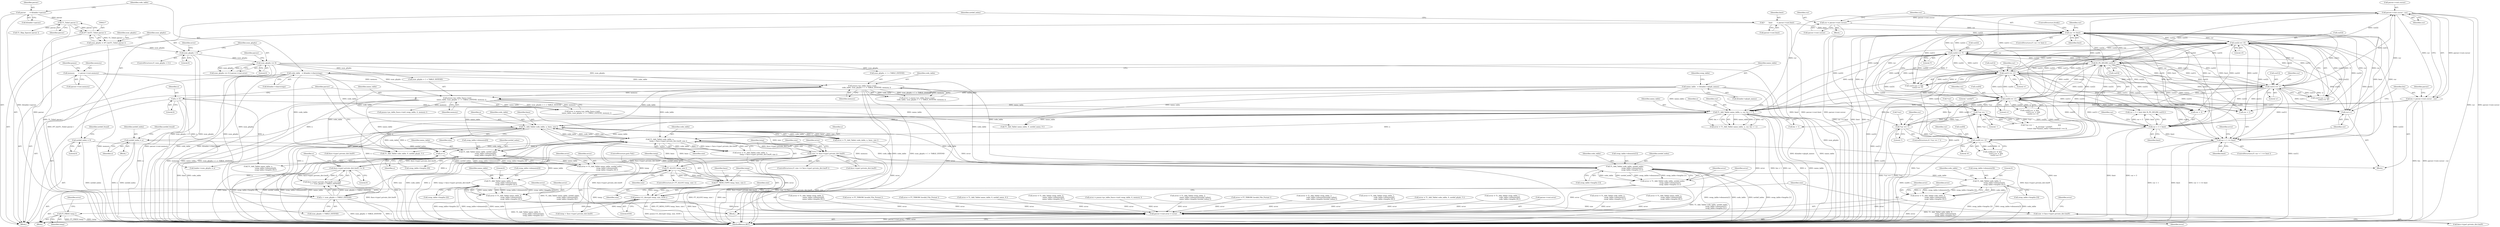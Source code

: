 digraph "1_savannah_dd89710f0f643eb0f99a3830e0712d26c7642acd@array" {
"1000633" [label="(Call,T1_Add_Table( name_table, notdef_index,\n                            swap_table->elements[0],\n                            swap_table->lengths [0] ))"];
"1000165" [label="(Call,name_table   = &loader->glyph_names)"];
"1000262" [label="(Call,psaux->ps_table_funcs->init(\n                name_table, num_glyphs + 1 + TABLE_EXTEND, memory ))"];
"1000232" [label="(Call,num_glyphs == 0)"];
"1000221" [label="(Call,num_glyphs < 0)"];
"1000214" [label="(Call,num_glyphs = (FT_Int)T1_ToInt( parser ))"];
"1000216" [label="(Call,(FT_Int)T1_ToInt( parser ))"];
"1000218" [label="(Call,T1_ToInt( parser ))"];
"1000151" [label="(Call,parser       = &loader->parser)"];
"1000249" [label="(Call,psaux->ps_table_funcs->init(\n                code_table, num_glyphs + 1 + TABLE_EXTEND, memory ))"];
"1000158" [label="(Call,code_table   = &loader->charstrings)"];
"1000179" [label="(Call,memory       = parser->root.memory)"];
"1000412" [label="(Call,T1_Add_Table( name_table, n, cur, len + 1 ))"];
"1000539" [label="(Call,n++)"];
"1000531" [label="(Call,T1_Add_Table( code_table, n, base, size ))"];
"1000513" [label="(Call,T1_Add_Table( code_table, n,\n                                temp + face->type1.private_dict.lenIV, size ))"];
"1000466" [label="(Call,n < num_glyphs + TABLE_EXTEND)"];
"1000498" [label="(Call,psaux->t1_decrypt( temp, size, 4330 ))"];
"1000494" [label="(Call,FT_MEM_COPY( temp, base, size ))"];
"1000490" [label="(Call,FT_ALLOC( temp, size ))"];
"1000526" [label="(Call,FT_FREE( temp ))"];
"1000474" [label="(Call,size <= face->type1.private_dict.lenIV)"];
"1000457" [label="(Call,face->type1.private_dict.lenIV >= 0)"];
"1000502" [label="(Call,size -= face->type1.private_dict.lenIV)"];
"1000282" [label="(Call,n = 0)"];
"1000388" [label="(Call,parser->root.cursor - cur)"];
"1000350" [label="(Call,cur[2] == 'd')"];
"1000328" [label="(Call,cur[2] == 'f')"];
"1000310" [label="(Call,IS_PS_DELIM( cur[3] ))"];
"1000299" [label="(Call,cur >= limit)"];
"1000291" [label="(Call,cur = parser->root.cursor)"];
"1000323" [label="(Call,cur[1] == 'e')"];
"1000345" [label="(Call,cur[1] == 'n')"];
"1000339" [label="(Call,cur[0] == 'e')"];
"1000317" [label="(Call,cur[0] == 'd')"];
"1000433" [label="(Call,*cur == '.')"];
"1000366" [label="(Call,*cur == '/')"];
"1000305" [label="(Call,cur + 3 < limit)"];
"1000373" [label="(Call,cur + 1 >= limit)"];
"1000197" [label="(Call,*       limit        = parser->root.limit)"];
"1000384" [label="(Call,cur++)"];
"1000386" [label="(Call,len = parser->root.cursor - cur)"];
"1000449" [label="(Call,notdef_index = n)"];
"1000207" [label="(Call,notdef_index = 0)"];
"1000631" [label="(Call,error = T1_Add_Table( name_table, notdef_index,\n                            swap_table->elements[0],\n                            swap_table->lengths [0] ))"];
"1000816" [label="(Call,parser->root.error = error)"];
"1000651" [label="(Call,T1_Add_Table( code_table, notdef_index,\n                            swap_table->elements[1],\n                            swap_table->lengths [1] ))"];
"1000649" [label="(Call,error = T1_Add_Table( code_table, notdef_index,\n                            swap_table->elements[1],\n                            swap_table->lengths [1] ))"];
"1000687" [label="(Call,T1_Add_Table( code_table, 0,\n                            swap_table->elements[3],\n                            swap_table->lengths [3] ))"];
"1000685" [label="(Call,error = T1_Add_Table( code_table, 0,\n                            swap_table->elements[3],\n                            swap_table->lengths [3] ))"];
"1000669" [label="(Call,T1_Add_Table( name_table, 0,\n                            swap_table->elements[2],\n                            swap_table->lengths [2] ))"];
"1000667" [label="(Call,error = T1_Add_Table( name_table, 0,\n                            swap_table->elements[2],\n                            swap_table->lengths [2] ))"];
"1000251" [label="(Call,num_glyphs + 1 + TABLE_EXTEND)"];
"1000412" [label="(Call,T1_Add_Table( name_table, n, cur, len + 1 ))"];
"1000765" [label="(Call,T1_Add_Table( code_table, 0, notdef_glyph, 5 ))"];
"1000685" [label="(Call,error = T1_Add_Table( code_table, 0,\n                            swap_table->elements[3],\n                            swap_table->lengths [3] ))"];
"1000632" [label="(Identifier,error)"];
"1000537" [label="(Identifier,error)"];
"1000484" [label="(Call,error = FT_THROW( Invalid_File_Format ))"];
"1000181" [label="(Call,parser->root.memory)"];
"1000641" [label="(Call,swap_table->lengths [0])"];
"1000468" [label="(Call,num_glyphs + TABLE_EXTEND)"];
"1000415" [label="(Identifier,cur)"];
"1000686" [label="(Identifier,error)"];
"1000260" [label="(Call,error = psaux->ps_table_funcs->init(\n                name_table, num_glyphs + 1 + TABLE_EXTEND, memory ))"];
"1000249" [label="(Call,psaux->ps_table_funcs->init(\n                code_table, num_glyphs + 1 + TABLE_EXTEND, memory ))"];
"1000189" [label="(Identifier,psaux)"];
"1000492" [label="(Identifier,size)"];
"1000298" [label="(ControlStructure,if ( cur >= limit ))"];
"1000290" [label="(Identifier,parser)"];
"1000541" [label="(Call,loader->num_glyphs = n)"];
"1000220" [label="(ControlStructure,if ( num_glyphs < 0 ))"];
"1000151" [label="(Call,parser       = &loader->parser)"];
"1000340" [label="(Call,cur[0])"];
"1000212" [label="(Identifier,notdef_found)"];
"1000413" [label="(Identifier,name_table)"];
"1000763" [label="(Call,error = T1_Add_Table( code_table, 0, notdef_glyph, 5 ))"];
"1000269" [label="(Identifier,memory)"];
"1000474" [label="(Call,size <= face->type1.private_dict.lenIV)"];
"1000695" [label="(Call,swap_table->lengths [3])"];
"1000512" [label="(Identifier,error)"];
"1000263" [label="(Identifier,name_table)"];
"1000307" [label="(Identifier,cur)"];
"1000316" [label="(Call,cur[0] == 'd' &&\n             cur[1] == 'e' &&\n             cur[2] == 'f')"];
"1000539" [label="(Call,n++)"];
"1000677" [label="(Call,swap_table->lengths [2])"];
"1000250" [label="(Identifier,code_table)"];
"1000534" [label="(Identifier,base)"];
"1000380" [label="(Identifier,error)"];
"1000350" [label="(Call,cur[2] == 'd')"];
"1000755" [label="(Call,T1_Add_Table( name_table, 0, notdef_name, 8 ))"];
"1000300" [label="(Identifier,cur)"];
"1000735" [label="(Call,error = T1_Add_Table( swap_table, 1,\n                            code_table->elements[0],\n                            code_table->lengths [0] ))"];
"1000221" [label="(Call,num_glyphs < 0)"];
"1000775" [label="(Call,T1_Add_Table( name_table, n,\n                            swap_table->elements[0],\n                            swap_table->lengths [0] ))"];
"1000817" [label="(Call,parser->root.error)"];
"1000209" [label="(Literal,0)"];
"1000410" [label="(Call,error = T1_Add_Table( name_table, n, cur, len + 1 ))"];
"1000370" [label="(Block,)"];
"1000226" [label="(Identifier,error)"];
"1000208" [label="(Identifier,notdef_index)"];
"1000791" [label="(Call,error = T1_Add_Table( code_table, n,\n                            swap_table->elements[1],\n                            swap_table->lengths [1] ))"];
"1000652" [label="(Identifier,code_table)"];
"1000198" [label="(Identifier,limit)"];
"1000773" [label="(Call,error = T1_Add_Table( name_table, n,\n                            swap_table->elements[0],\n                            swap_table->lengths [0] ))"];
"1000498" [label="(Call,psaux->t1_decrypt( temp, size, 4330 ))"];
"1000688" [label="(Identifier,code_table)"];
"1000282" [label="(Call,n = 0)"];
"1000670" [label="(Identifier,name_table)"];
"1000516" [label="(Call,temp + face->type1.private_dict.lenIV)"];
"1000344" [label="(Call,cur[1] == 'n' &&\n             cur[2] == 'd')"];
"1000330" [label="(Identifier,cur)"];
"1000291" [label="(Call,cur = parser->root.cursor)"];
"1000816" [label="(Call,parser->root.error = error)"];
"1000665" [label="(Identifier,error)"];
"1000384" [label="(Call,cur++)"];
"1000525" [label="(Identifier,size)"];
"1000231" [label="(Call,num_glyphs == 0 || parser->root.error)"];
"1000223" [label="(Literal,0)"];
"1000515" [label="(Identifier,n)"];
"1000491" [label="(Identifier,temp)"];
"1000215" [label="(Identifier,num_glyphs)"];
"1000338" [label="(Call,cur[0] == 'e' &&\n             cur[1] == 'n' &&\n             cur[2] == 'd')"];
"1000659" [label="(Call,swap_table->lengths [1])"];
"1000533" [label="(Identifier,n)"];
"1000635" [label="(Identifier,notdef_index)"];
"1000489" [label="(ControlStructure,if ( FT_ALLOC( temp, size ) ))"];
"1000322" [label="(Call,cur[1] == 'e' &&\n             cur[2] == 'f')"];
"1000323" [label="(Call,cur[1] == 'e')"];
"1000325" [label="(Identifier,cur)"];
"1000690" [label="(Call,swap_table->elements[3])"];
"1000433" [label="(Call,*cur == '.')"];
"1000634" [label="(Identifier,name_table)"];
"1000511" [label="(Call,error = T1_Add_Table( code_table, n,\n                                temp + face->type1.private_dict.lenIV, size ))"];
"1000153" [label="(Call,&loader->parser)"];
"1000365" [label="(ControlStructure,if ( *cur == '/' ))"];
"1000501" [label="(Literal,4330)"];
"1000689" [label="(Literal,0)"];
"1000149" [label="(Block,)"];
"1000286" [label="(Block,)"];
"1000823" [label="(MethodReturn,RET)"];
"1000633" [label="(Call,T1_Add_Table( name_table, notdef_index,\n                            swap_table->elements[0],\n                            swap_table->lengths [0] ))"];
"1000414" [label="(Identifier,n)"];
"1000386" [label="(Call,len = parser->root.cursor - cur)"];
"1000465" [label="(Literal,0)"];
"1000669" [label="(Call,T1_Add_Table( name_table, 0,\n                            swap_table->elements[2],\n                            swap_table->lengths [2] ))"];
"1000160" [label="(Call,&loader->charstrings)"];
"1000822" [label="(Identifier,error)"];
"1000222" [label="(Identifier,num_glyphs)"];
"1000687" [label="(Call,T1_Add_Table( code_table, 0,\n                            swap_table->elements[3],\n                            swap_table->lengths [3] ))"];
"1000559" [label="(Call,error = T1_Add_Table( swap_table, 0,\n                            name_table->elements[0],\n                            name_table->lengths [0] ))"];
"1000247" [label="(Call,error = psaux->ps_table_funcs->init(\n                code_table, num_glyphs + 1 + TABLE_EXTEND, memory ))"];
"1000158" [label="(Call,code_table   = &loader->charstrings)"];
"1000293" [label="(Call,parser->root.cursor)"];
"1000166" [label="(Identifier,name_table)"];
"1000502" [label="(Call,size -= face->type1.private_dict.lenIV)"];
"1000494" [label="(Call,FT_MEM_COPY( temp, base, size ))"];
"1000476" [label="(Call,face->type1.private_dict.lenIV)"];
"1000379" [label="(Call,error = FT_THROW( Invalid_File_Format ))"];
"1000219" [label="(Identifier,parser)"];
"1000310" [label="(Call,IS_PS_DELIM( cur[3] ))"];
"1000683" [label="(Identifier,error)"];
"1000264" [label="(Call,num_glyphs + 1 + TABLE_EXTEND)"];
"1000416" [label="(Call,len + 1)"];
"1000503" [label="(Identifier,size)"];
"1000497" [label="(Identifier,size)"];
"1000388" [label="(Call,parser->root.cursor - cur)"];
"1000375" [label="(Identifier,cur)"];
"1000493" [label="(ControlStructure,goto Fail;)"];
"1000531" [label="(Call,T1_Add_Table( code_table, n, base, size ))"];
"1000387" [label="(Identifier,len)"];
"1000317" [label="(Call,cur[0] == 'd')"];
"1000306" [label="(Call,cur + 3)"];
"1000432" [label="(Call,*cur == '.'                                              &&\n             ft_strcmp( \".notdef\",\n                        (const char*)(name_table->elements[n]) ) == 0)"];
"1000367" [label="(Call,*cur)"];
"1000636" [label="(Call,swap_table->elements[0])"];
"1000466" [label="(Call,n < num_glyphs + TABLE_EXTEND)"];
"1000159" [label="(Identifier,code_table)"];
"1000167" [label="(Call,&loader->glyph_names)"];
"1000540" [label="(Identifier,n)"];
"1000496" [label="(Identifier,base)"];
"1000321" [label="(Literal,'d')"];
"1000667" [label="(Call,error = T1_Add_Table( name_table, 0,\n                            swap_table->elements[2],\n                            swap_table->lengths [2] ))"];
"1000237" [label="(Identifier,parser)"];
"1000649" [label="(Call,error = T1_Add_Table( code_table, notdef_index,\n                            swap_table->elements[1],\n                            swap_table->lengths [1] ))"];
"1000473" [label="(ControlStructure,if ( size <= face->type1.private_dict.lenIV ))"];
"1000475" [label="(Identifier,size)"];
"1000451" [label="(Identifier,n)"];
"1000647" [label="(Identifier,error)"];
"1000753" [label="(Call,error = T1_Add_Table( name_table, 0, notdef_name, 8 ))"];
"1000389" [label="(Call,parser->root.cursor)"];
"1000671" [label="(Literal,0)"];
"1000631" [label="(Call,error = T1_Add_Table( name_table, notdef_index,\n                            swap_table->elements[0],\n                            swap_table->lengths [0] ))"];
"1000485" [label="(Identifier,error)"];
"1000283" [label="(Identifier,n)"];
"1000668" [label="(Identifier,error)"];
"1000152" [label="(Identifier,parser)"];
"1000514" [label="(Identifier,code_table)"];
"1000535" [label="(Identifier,size)"];
"1000352" [label="(Identifier,cur)"];
"1000328" [label="(Call,cur[2] == 'f')"];
"1000256" [label="(Identifier,memory)"];
"1000654" [label="(Call,swap_table->elements[1])"];
"1000651" [label="(Call,T1_Add_Table( code_table, notdef_index,\n                            swap_table->elements[1],\n                            swap_table->lengths [1] ))"];
"1000436" [label="(Literal,'.')"];
"1000289" [label="(Call,T1_Skip_Spaces( parser ))"];
"1000351" [label="(Call,cur[2])"];
"1000456" [label="(Call,face->type1.private_dict.lenIV >= 0 &&\n             n < num_glyphs + TABLE_EXTEND)"];
"1000490" [label="(Call,FT_ALLOC( temp, size ))"];
"1000513" [label="(Call,T1_Add_Table( code_table, n,\n                                temp + face->type1.private_dict.lenIV, size ))"];
"1000500" [label="(Identifier,size)"];
"1000449" [label="(Call,notdef_index = n)"];
"1000458" [label="(Call,face->type1.private_dict.lenIV)"];
"1000199" [label="(Call,parser->root.limit)"];
"1000448" [label="(Block,)"];
"1000717" [label="(Call,error = T1_Add_Table( swap_table, 0,\n                            name_table->elements[0],\n                            name_table->lengths [0] ))"];
"1000234" [label="(Literal,0)"];
"1000701" [label="(Identifier,error)"];
"1000292" [label="(Identifier,cur)"];
"1000207" [label="(Call,notdef_index = 0)"];
"1000345" [label="(Call,cur[1] == 'n')"];
"1000495" [label="(Identifier,temp)"];
"1000232" [label="(Call,num_glyphs == 0)"];
"1000343" [label="(Literal,'e')"];
"1000529" [label="(Call,error = T1_Add_Table( code_table, n, base, size ))"];
"1000284" [label="(Literal,0)"];
"1000324" [label="(Call,cur[1])"];
"1000262" [label="(Call,psaux->ps_table_funcs->init(\n                name_table, num_glyphs + 1 + TABLE_EXTEND, memory ))"];
"1000453" [label="(Identifier,notdef_found)"];
"1000457" [label="(Call,face->type1.private_dict.lenIV >= 0)"];
"1000218" [label="(Call,T1_ToInt( parser ))"];
"1000339" [label="(Call,cur[0] == 'e')"];
"1000467" [label="(Identifier,n)"];
"1000527" [label="(Identifier,temp)"];
"1000354" [label="(Literal,'d')"];
"1000233" [label="(Identifier,num_glyphs)"];
"1000558" [label="(Block,)"];
"1000499" [label="(Identifier,temp)"];
"1000439" [label="(Literal,\".notdef\")"];
"1000273" [label="(Call,error = psaux->ps_table_funcs->init( swap_table, 4, memory ))"];
"1000216" [label="(Call,(FT_Int)T1_ToInt( parser ))"];
"1000311" [label="(Call,cur[3])"];
"1000312" [label="(Identifier,cur)"];
"1000369" [label="(Literal,'/')"];
"1000179" [label="(Call,memory       = parser->root.memory)"];
"1000532" [label="(Identifier,code_table)"];
"1000504" [label="(Call,face->type1.private_dict.lenIV)"];
"1000394" [label="(Identifier,cur)"];
"1000366" [label="(Call,*cur == '/')"];
"1000302" [label="(ControlStructure,break;)"];
"1000305" [label="(Call,cur + 3 < limit)"];
"1000318" [label="(Call,cur[0])"];
"1000450" [label="(Identifier,notdef_index)"];
"1000650" [label="(Identifier,error)"];
"1000304" [label="(Call,cur + 3 < limit && IS_PS_DELIM( cur[3] ))"];
"1000471" [label="(Block,)"];
"1000595" [label="(Call,error = T1_Add_Table( swap_table, 2,\n                            name_table->elements[notdef_index],\n                            name_table->lengths [notdef_index] ))"];
"1000434" [label="(Call,*cur)"];
"1000275" [label="(Call,psaux->ps_table_funcs->init( swap_table, 4, memory ))"];
"1000526" [label="(Call,FT_FREE( temp ))"];
"1000672" [label="(Call,swap_table->elements[2])"];
"1000346" [label="(Call,cur[1])"];
"1000347" [label="(Identifier,cur)"];
"1000197" [label="(Call,*       limit        = parser->root.limit)"];
"1000372" [label="(ControlStructure,if ( cur + 1 >= limit ))"];
"1000299" [label="(Call,cur >= limit)"];
"1000173" [label="(Identifier,swap_table)"];
"1000329" [label="(Call,cur[2])"];
"1000165" [label="(Call,name_table   = &loader->glyph_names)"];
"1000398" [label="(Identifier,parser)"];
"1000225" [label="(Call,error = FT_THROW( Invalid_File_Format ))"];
"1000309" [label="(Identifier,limit)"];
"1000301" [label="(Identifier,limit)"];
"1000214" [label="(Call,num_glyphs = (FT_Int)T1_ToInt( parser ))"];
"1000385" [label="(Identifier,cur)"];
"1000613" [label="(Call,error = T1_Add_Table( swap_table, 3,\n                            code_table->elements[notdef_index],\n                            code_table->lengths [notdef_index] ))"];
"1000349" [label="(Literal,'n')"];
"1000377" [label="(Identifier,limit)"];
"1000374" [label="(Call,cur + 1)"];
"1000180" [label="(Identifier,memory)"];
"1000653" [label="(Identifier,notdef_index)"];
"1000373" [label="(Call,cur + 1 >= limit)"];
"1000332" [label="(Literal,'f')"];
"1000577" [label="(Call,error = T1_Add_Table( swap_table, 1,\n                            code_table->elements[0],\n                            code_table->lengths [0] ))"];
"1000327" [label="(Literal,'e')"];
"1000633" -> "1000631"  [label="AST: "];
"1000633" -> "1000641"  [label="CFG: "];
"1000634" -> "1000633"  [label="AST: "];
"1000635" -> "1000633"  [label="AST: "];
"1000636" -> "1000633"  [label="AST: "];
"1000641" -> "1000633"  [label="AST: "];
"1000631" -> "1000633"  [label="CFG: "];
"1000633" -> "1000823"  [label="DDG: swap_table->lengths [0]"];
"1000633" -> "1000823"  [label="DDG: notdef_index"];
"1000633" -> "1000823"  [label="DDG: swap_table->elements[0]"];
"1000633" -> "1000823"  [label="DDG: name_table"];
"1000633" -> "1000631"  [label="DDG: name_table"];
"1000633" -> "1000631"  [label="DDG: notdef_index"];
"1000633" -> "1000631"  [label="DDG: swap_table->elements[0]"];
"1000633" -> "1000631"  [label="DDG: swap_table->lengths [0]"];
"1000165" -> "1000633"  [label="DDG: name_table"];
"1000262" -> "1000633"  [label="DDG: name_table"];
"1000412" -> "1000633"  [label="DDG: name_table"];
"1000449" -> "1000633"  [label="DDG: notdef_index"];
"1000207" -> "1000633"  [label="DDG: notdef_index"];
"1000633" -> "1000651"  [label="DDG: notdef_index"];
"1000633" -> "1000669"  [label="DDG: name_table"];
"1000165" -> "1000149"  [label="AST: "];
"1000165" -> "1000167"  [label="CFG: "];
"1000166" -> "1000165"  [label="AST: "];
"1000167" -> "1000165"  [label="AST: "];
"1000173" -> "1000165"  [label="CFG: "];
"1000165" -> "1000823"  [label="DDG: name_table"];
"1000165" -> "1000823"  [label="DDG: &loader->glyph_names"];
"1000165" -> "1000262"  [label="DDG: name_table"];
"1000165" -> "1000412"  [label="DDG: name_table"];
"1000165" -> "1000755"  [label="DDG: name_table"];
"1000262" -> "1000260"  [label="AST: "];
"1000262" -> "1000269"  [label="CFG: "];
"1000263" -> "1000262"  [label="AST: "];
"1000264" -> "1000262"  [label="AST: "];
"1000269" -> "1000262"  [label="AST: "];
"1000260" -> "1000262"  [label="CFG: "];
"1000262" -> "1000823"  [label="DDG: memory"];
"1000262" -> "1000823"  [label="DDG: name_table"];
"1000262" -> "1000823"  [label="DDG: num_glyphs + 1 + TABLE_EXTEND"];
"1000262" -> "1000260"  [label="DDG: name_table"];
"1000262" -> "1000260"  [label="DDG: num_glyphs + 1 + TABLE_EXTEND"];
"1000262" -> "1000260"  [label="DDG: memory"];
"1000232" -> "1000262"  [label="DDG: num_glyphs"];
"1000249" -> "1000262"  [label="DDG: memory"];
"1000262" -> "1000275"  [label="DDG: memory"];
"1000262" -> "1000412"  [label="DDG: name_table"];
"1000262" -> "1000755"  [label="DDG: name_table"];
"1000232" -> "1000231"  [label="AST: "];
"1000232" -> "1000234"  [label="CFG: "];
"1000233" -> "1000232"  [label="AST: "];
"1000234" -> "1000232"  [label="AST: "];
"1000237" -> "1000232"  [label="CFG: "];
"1000231" -> "1000232"  [label="CFG: "];
"1000232" -> "1000823"  [label="DDG: num_glyphs"];
"1000232" -> "1000231"  [label="DDG: num_glyphs"];
"1000232" -> "1000231"  [label="DDG: 0"];
"1000221" -> "1000232"  [label="DDG: num_glyphs"];
"1000232" -> "1000249"  [label="DDG: num_glyphs"];
"1000232" -> "1000251"  [label="DDG: num_glyphs"];
"1000232" -> "1000264"  [label="DDG: num_glyphs"];
"1000232" -> "1000466"  [label="DDG: num_glyphs"];
"1000232" -> "1000468"  [label="DDG: num_glyphs"];
"1000221" -> "1000220"  [label="AST: "];
"1000221" -> "1000223"  [label="CFG: "];
"1000222" -> "1000221"  [label="AST: "];
"1000223" -> "1000221"  [label="AST: "];
"1000226" -> "1000221"  [label="CFG: "];
"1000233" -> "1000221"  [label="CFG: "];
"1000221" -> "1000823"  [label="DDG: num_glyphs < 0"];
"1000221" -> "1000823"  [label="DDG: num_glyphs"];
"1000214" -> "1000221"  [label="DDG: num_glyphs"];
"1000214" -> "1000149"  [label="AST: "];
"1000214" -> "1000216"  [label="CFG: "];
"1000215" -> "1000214"  [label="AST: "];
"1000216" -> "1000214"  [label="AST: "];
"1000222" -> "1000214"  [label="CFG: "];
"1000214" -> "1000823"  [label="DDG: (FT_Int)T1_ToInt( parser )"];
"1000216" -> "1000214"  [label="DDG: T1_ToInt( parser )"];
"1000216" -> "1000218"  [label="CFG: "];
"1000217" -> "1000216"  [label="AST: "];
"1000218" -> "1000216"  [label="AST: "];
"1000216" -> "1000823"  [label="DDG: T1_ToInt( parser )"];
"1000218" -> "1000216"  [label="DDG: parser"];
"1000218" -> "1000219"  [label="CFG: "];
"1000219" -> "1000218"  [label="AST: "];
"1000218" -> "1000823"  [label="DDG: parser"];
"1000151" -> "1000218"  [label="DDG: parser"];
"1000218" -> "1000289"  [label="DDG: parser"];
"1000151" -> "1000149"  [label="AST: "];
"1000151" -> "1000153"  [label="CFG: "];
"1000152" -> "1000151"  [label="AST: "];
"1000153" -> "1000151"  [label="AST: "];
"1000159" -> "1000151"  [label="CFG: "];
"1000151" -> "1000823"  [label="DDG: &loader->parser"];
"1000249" -> "1000247"  [label="AST: "];
"1000249" -> "1000256"  [label="CFG: "];
"1000250" -> "1000249"  [label="AST: "];
"1000251" -> "1000249"  [label="AST: "];
"1000256" -> "1000249"  [label="AST: "];
"1000247" -> "1000249"  [label="CFG: "];
"1000249" -> "1000823"  [label="DDG: memory"];
"1000249" -> "1000823"  [label="DDG: num_glyphs + 1 + TABLE_EXTEND"];
"1000249" -> "1000823"  [label="DDG: code_table"];
"1000249" -> "1000247"  [label="DDG: code_table"];
"1000249" -> "1000247"  [label="DDG: num_glyphs + 1 + TABLE_EXTEND"];
"1000249" -> "1000247"  [label="DDG: memory"];
"1000158" -> "1000249"  [label="DDG: code_table"];
"1000179" -> "1000249"  [label="DDG: memory"];
"1000249" -> "1000513"  [label="DDG: code_table"];
"1000249" -> "1000531"  [label="DDG: code_table"];
"1000249" -> "1000651"  [label="DDG: code_table"];
"1000249" -> "1000765"  [label="DDG: code_table"];
"1000158" -> "1000149"  [label="AST: "];
"1000158" -> "1000160"  [label="CFG: "];
"1000159" -> "1000158"  [label="AST: "];
"1000160" -> "1000158"  [label="AST: "];
"1000166" -> "1000158"  [label="CFG: "];
"1000158" -> "1000823"  [label="DDG: code_table"];
"1000158" -> "1000823"  [label="DDG: &loader->charstrings"];
"1000158" -> "1000513"  [label="DDG: code_table"];
"1000158" -> "1000531"  [label="DDG: code_table"];
"1000158" -> "1000651"  [label="DDG: code_table"];
"1000158" -> "1000765"  [label="DDG: code_table"];
"1000179" -> "1000149"  [label="AST: "];
"1000179" -> "1000181"  [label="CFG: "];
"1000180" -> "1000179"  [label="AST: "];
"1000181" -> "1000179"  [label="AST: "];
"1000189" -> "1000179"  [label="CFG: "];
"1000179" -> "1000823"  [label="DDG: parser->root.memory"];
"1000179" -> "1000823"  [label="DDG: memory"];
"1000412" -> "1000410"  [label="AST: "];
"1000412" -> "1000416"  [label="CFG: "];
"1000413" -> "1000412"  [label="AST: "];
"1000414" -> "1000412"  [label="AST: "];
"1000415" -> "1000412"  [label="AST: "];
"1000416" -> "1000412"  [label="AST: "];
"1000410" -> "1000412"  [label="CFG: "];
"1000412" -> "1000823"  [label="DDG: n"];
"1000412" -> "1000823"  [label="DDG: name_table"];
"1000412" -> "1000823"  [label="DDG: len + 1"];
"1000412" -> "1000823"  [label="DDG: cur"];
"1000412" -> "1000410"  [label="DDG: name_table"];
"1000412" -> "1000410"  [label="DDG: n"];
"1000412" -> "1000410"  [label="DDG: cur"];
"1000412" -> "1000410"  [label="DDG: len + 1"];
"1000539" -> "1000412"  [label="DDG: n"];
"1000282" -> "1000412"  [label="DDG: n"];
"1000388" -> "1000412"  [label="DDG: cur"];
"1000350" -> "1000412"  [label="DDG: cur[2]"];
"1000310" -> "1000412"  [label="DDG: cur[3]"];
"1000328" -> "1000412"  [label="DDG: cur[2]"];
"1000323" -> "1000412"  [label="DDG: cur[1]"];
"1000339" -> "1000412"  [label="DDG: cur[0]"];
"1000345" -> "1000412"  [label="DDG: cur[1]"];
"1000386" -> "1000412"  [label="DDG: len"];
"1000412" -> "1000449"  [label="DDG: n"];
"1000412" -> "1000466"  [label="DDG: n"];
"1000412" -> "1000513"  [label="DDG: n"];
"1000412" -> "1000531"  [label="DDG: n"];
"1000412" -> "1000755"  [label="DDG: name_table"];
"1000539" -> "1000370"  [label="AST: "];
"1000539" -> "1000540"  [label="CFG: "];
"1000540" -> "1000539"  [label="AST: "];
"1000290" -> "1000539"  [label="CFG: "];
"1000539" -> "1000823"  [label="DDG: n"];
"1000531" -> "1000539"  [label="DDG: n"];
"1000513" -> "1000539"  [label="DDG: n"];
"1000539" -> "1000541"  [label="DDG: n"];
"1000539" -> "1000775"  [label="DDG: n"];
"1000531" -> "1000529"  [label="AST: "];
"1000531" -> "1000535"  [label="CFG: "];
"1000532" -> "1000531"  [label="AST: "];
"1000533" -> "1000531"  [label="AST: "];
"1000534" -> "1000531"  [label="AST: "];
"1000535" -> "1000531"  [label="AST: "];
"1000529" -> "1000531"  [label="CFG: "];
"1000531" -> "1000823"  [label="DDG: n"];
"1000531" -> "1000823"  [label="DDG: base"];
"1000531" -> "1000823"  [label="DDG: size"];
"1000531" -> "1000823"  [label="DDG: code_table"];
"1000531" -> "1000474"  [label="DDG: size"];
"1000531" -> "1000494"  [label="DDG: base"];
"1000531" -> "1000513"  [label="DDG: code_table"];
"1000531" -> "1000529"  [label="DDG: code_table"];
"1000531" -> "1000529"  [label="DDG: n"];
"1000531" -> "1000529"  [label="DDG: base"];
"1000531" -> "1000529"  [label="DDG: size"];
"1000513" -> "1000531"  [label="DDG: code_table"];
"1000513" -> "1000531"  [label="DDG: size"];
"1000466" -> "1000531"  [label="DDG: n"];
"1000494" -> "1000531"  [label="DDG: base"];
"1000531" -> "1000651"  [label="DDG: code_table"];
"1000531" -> "1000765"  [label="DDG: code_table"];
"1000513" -> "1000511"  [label="AST: "];
"1000513" -> "1000525"  [label="CFG: "];
"1000514" -> "1000513"  [label="AST: "];
"1000515" -> "1000513"  [label="AST: "];
"1000516" -> "1000513"  [label="AST: "];
"1000525" -> "1000513"  [label="AST: "];
"1000511" -> "1000513"  [label="CFG: "];
"1000513" -> "1000823"  [label="DDG: size"];
"1000513" -> "1000823"  [label="DDG: code_table"];
"1000513" -> "1000823"  [label="DDG: n"];
"1000513" -> "1000823"  [label="DDG: temp + face->type1.private_dict.lenIV"];
"1000513" -> "1000474"  [label="DDG: size"];
"1000513" -> "1000511"  [label="DDG: code_table"];
"1000513" -> "1000511"  [label="DDG: n"];
"1000513" -> "1000511"  [label="DDG: temp + face->type1.private_dict.lenIV"];
"1000513" -> "1000511"  [label="DDG: size"];
"1000466" -> "1000513"  [label="DDG: n"];
"1000498" -> "1000513"  [label="DDG: temp"];
"1000474" -> "1000513"  [label="DDG: face->type1.private_dict.lenIV"];
"1000502" -> "1000513"  [label="DDG: size"];
"1000513" -> "1000651"  [label="DDG: code_table"];
"1000513" -> "1000765"  [label="DDG: code_table"];
"1000466" -> "1000456"  [label="AST: "];
"1000466" -> "1000468"  [label="CFG: "];
"1000467" -> "1000466"  [label="AST: "];
"1000468" -> "1000466"  [label="AST: "];
"1000456" -> "1000466"  [label="CFG: "];
"1000466" -> "1000823"  [label="DDG: num_glyphs + TABLE_EXTEND"];
"1000466" -> "1000823"  [label="DDG: n"];
"1000466" -> "1000456"  [label="DDG: n"];
"1000466" -> "1000456"  [label="DDG: num_glyphs + TABLE_EXTEND"];
"1000498" -> "1000471"  [label="AST: "];
"1000498" -> "1000501"  [label="CFG: "];
"1000499" -> "1000498"  [label="AST: "];
"1000500" -> "1000498"  [label="AST: "];
"1000501" -> "1000498"  [label="AST: "];
"1000503" -> "1000498"  [label="CFG: "];
"1000498" -> "1000823"  [label="DDG: psaux->t1_decrypt( temp, size, 4330 )"];
"1000494" -> "1000498"  [label="DDG: temp"];
"1000494" -> "1000498"  [label="DDG: size"];
"1000498" -> "1000502"  [label="DDG: size"];
"1000498" -> "1000516"  [label="DDG: temp"];
"1000498" -> "1000526"  [label="DDG: temp"];
"1000494" -> "1000471"  [label="AST: "];
"1000494" -> "1000497"  [label="CFG: "];
"1000495" -> "1000494"  [label="AST: "];
"1000496" -> "1000494"  [label="AST: "];
"1000497" -> "1000494"  [label="AST: "];
"1000499" -> "1000494"  [label="CFG: "];
"1000494" -> "1000823"  [label="DDG: FT_MEM_COPY( temp, base, size )"];
"1000494" -> "1000823"  [label="DDG: base"];
"1000490" -> "1000494"  [label="DDG: temp"];
"1000490" -> "1000494"  [label="DDG: size"];
"1000490" -> "1000489"  [label="AST: "];
"1000490" -> "1000492"  [label="CFG: "];
"1000491" -> "1000490"  [label="AST: "];
"1000492" -> "1000490"  [label="AST: "];
"1000493" -> "1000490"  [label="CFG: "];
"1000495" -> "1000490"  [label="CFG: "];
"1000490" -> "1000823"  [label="DDG: temp"];
"1000490" -> "1000823"  [label="DDG: FT_ALLOC( temp, size )"];
"1000490" -> "1000823"  [label="DDG: size"];
"1000526" -> "1000490"  [label="DDG: temp"];
"1000474" -> "1000490"  [label="DDG: size"];
"1000526" -> "1000471"  [label="AST: "];
"1000526" -> "1000527"  [label="CFG: "];
"1000527" -> "1000526"  [label="AST: "];
"1000537" -> "1000526"  [label="CFG: "];
"1000526" -> "1000823"  [label="DDG: FT_FREE( temp )"];
"1000526" -> "1000823"  [label="DDG: temp"];
"1000474" -> "1000473"  [label="AST: "];
"1000474" -> "1000476"  [label="CFG: "];
"1000475" -> "1000474"  [label="AST: "];
"1000476" -> "1000474"  [label="AST: "];
"1000485" -> "1000474"  [label="CFG: "];
"1000491" -> "1000474"  [label="CFG: "];
"1000474" -> "1000823"  [label="DDG: face->type1.private_dict.lenIV"];
"1000474" -> "1000823"  [label="DDG: size <= face->type1.private_dict.lenIV"];
"1000474" -> "1000823"  [label="DDG: size"];
"1000474" -> "1000457"  [label="DDG: face->type1.private_dict.lenIV"];
"1000457" -> "1000474"  [label="DDG: face->type1.private_dict.lenIV"];
"1000474" -> "1000502"  [label="DDG: face->type1.private_dict.lenIV"];
"1000474" -> "1000516"  [label="DDG: face->type1.private_dict.lenIV"];
"1000457" -> "1000456"  [label="AST: "];
"1000457" -> "1000465"  [label="CFG: "];
"1000458" -> "1000457"  [label="AST: "];
"1000465" -> "1000457"  [label="AST: "];
"1000467" -> "1000457"  [label="CFG: "];
"1000456" -> "1000457"  [label="CFG: "];
"1000457" -> "1000823"  [label="DDG: face->type1.private_dict.lenIV"];
"1000457" -> "1000456"  [label="DDG: face->type1.private_dict.lenIV"];
"1000457" -> "1000456"  [label="DDG: 0"];
"1000502" -> "1000471"  [label="AST: "];
"1000502" -> "1000504"  [label="CFG: "];
"1000503" -> "1000502"  [label="AST: "];
"1000504" -> "1000502"  [label="AST: "];
"1000512" -> "1000502"  [label="CFG: "];
"1000282" -> "1000149"  [label="AST: "];
"1000282" -> "1000284"  [label="CFG: "];
"1000283" -> "1000282"  [label="AST: "];
"1000284" -> "1000282"  [label="AST: "];
"1000290" -> "1000282"  [label="CFG: "];
"1000282" -> "1000823"  [label="DDG: n"];
"1000282" -> "1000541"  [label="DDG: n"];
"1000282" -> "1000775"  [label="DDG: n"];
"1000388" -> "1000386"  [label="AST: "];
"1000388" -> "1000394"  [label="CFG: "];
"1000389" -> "1000388"  [label="AST: "];
"1000394" -> "1000388"  [label="AST: "];
"1000386" -> "1000388"  [label="CFG: "];
"1000388" -> "1000823"  [label="DDG: cur"];
"1000388" -> "1000823"  [label="DDG: parser->root.cursor"];
"1000388" -> "1000291"  [label="DDG: parser->root.cursor"];
"1000388" -> "1000386"  [label="DDG: parser->root.cursor"];
"1000388" -> "1000386"  [label="DDG: cur"];
"1000350" -> "1000388"  [label="DDG: cur[2]"];
"1000310" -> "1000388"  [label="DDG: cur[3]"];
"1000328" -> "1000388"  [label="DDG: cur[2]"];
"1000323" -> "1000388"  [label="DDG: cur[1]"];
"1000339" -> "1000388"  [label="DDG: cur[0]"];
"1000345" -> "1000388"  [label="DDG: cur[1]"];
"1000384" -> "1000388"  [label="DDG: cur"];
"1000350" -> "1000344"  [label="AST: "];
"1000350" -> "1000354"  [label="CFG: "];
"1000351" -> "1000350"  [label="AST: "];
"1000354" -> "1000350"  [label="AST: "];
"1000344" -> "1000350"  [label="CFG: "];
"1000350" -> "1000823"  [label="DDG: cur[2]"];
"1000350" -> "1000299"  [label="DDG: cur[2]"];
"1000350" -> "1000305"  [label="DDG: cur[2]"];
"1000350" -> "1000306"  [label="DDG: cur[2]"];
"1000350" -> "1000310"  [label="DDG: cur[2]"];
"1000350" -> "1000317"  [label="DDG: cur[2]"];
"1000350" -> "1000323"  [label="DDG: cur[2]"];
"1000350" -> "1000328"  [label="DDG: cur[2]"];
"1000350" -> "1000339"  [label="DDG: cur[2]"];
"1000350" -> "1000345"  [label="DDG: cur[2]"];
"1000350" -> "1000344"  [label="DDG: cur[2]"];
"1000350" -> "1000344"  [label="DDG: 'd'"];
"1000328" -> "1000350"  [label="DDG: cur[2]"];
"1000310" -> "1000350"  [label="DDG: cur[3]"];
"1000299" -> "1000350"  [label="DDG: cur"];
"1000323" -> "1000350"  [label="DDG: cur[1]"];
"1000339" -> "1000350"  [label="DDG: cur[0]"];
"1000345" -> "1000350"  [label="DDG: cur[1]"];
"1000350" -> "1000373"  [label="DDG: cur[2]"];
"1000350" -> "1000374"  [label="DDG: cur[2]"];
"1000350" -> "1000384"  [label="DDG: cur[2]"];
"1000328" -> "1000322"  [label="AST: "];
"1000328" -> "1000332"  [label="CFG: "];
"1000329" -> "1000328"  [label="AST: "];
"1000332" -> "1000328"  [label="AST: "];
"1000322" -> "1000328"  [label="CFG: "];
"1000328" -> "1000823"  [label="DDG: cur[2]"];
"1000328" -> "1000299"  [label="DDG: cur[2]"];
"1000328" -> "1000305"  [label="DDG: cur[2]"];
"1000328" -> "1000306"  [label="DDG: cur[2]"];
"1000328" -> "1000310"  [label="DDG: cur[2]"];
"1000328" -> "1000317"  [label="DDG: cur[2]"];
"1000328" -> "1000323"  [label="DDG: cur[2]"];
"1000328" -> "1000322"  [label="DDG: cur[2]"];
"1000328" -> "1000322"  [label="DDG: 'f'"];
"1000310" -> "1000328"  [label="DDG: cur[3]"];
"1000299" -> "1000328"  [label="DDG: cur"];
"1000323" -> "1000328"  [label="DDG: cur[1]"];
"1000339" -> "1000328"  [label="DDG: cur[0]"];
"1000345" -> "1000328"  [label="DDG: cur[1]"];
"1000328" -> "1000339"  [label="DDG: cur[2]"];
"1000328" -> "1000345"  [label="DDG: cur[2]"];
"1000328" -> "1000373"  [label="DDG: cur[2]"];
"1000328" -> "1000374"  [label="DDG: cur[2]"];
"1000328" -> "1000384"  [label="DDG: cur[2]"];
"1000310" -> "1000304"  [label="AST: "];
"1000310" -> "1000311"  [label="CFG: "];
"1000311" -> "1000310"  [label="AST: "];
"1000304" -> "1000310"  [label="CFG: "];
"1000310" -> "1000823"  [label="DDG: cur[3]"];
"1000310" -> "1000299"  [label="DDG: cur[3]"];
"1000310" -> "1000305"  [label="DDG: cur[3]"];
"1000310" -> "1000306"  [label="DDG: cur[3]"];
"1000310" -> "1000304"  [label="DDG: cur[3]"];
"1000299" -> "1000310"  [label="DDG: cur"];
"1000323" -> "1000310"  [label="DDG: cur[1]"];
"1000339" -> "1000310"  [label="DDG: cur[0]"];
"1000345" -> "1000310"  [label="DDG: cur[1]"];
"1000310" -> "1000317"  [label="DDG: cur[3]"];
"1000310" -> "1000323"  [label="DDG: cur[3]"];
"1000310" -> "1000339"  [label="DDG: cur[3]"];
"1000310" -> "1000345"  [label="DDG: cur[3]"];
"1000310" -> "1000373"  [label="DDG: cur[3]"];
"1000310" -> "1000374"  [label="DDG: cur[3]"];
"1000310" -> "1000384"  [label="DDG: cur[3]"];
"1000299" -> "1000298"  [label="AST: "];
"1000299" -> "1000301"  [label="CFG: "];
"1000300" -> "1000299"  [label="AST: "];
"1000301" -> "1000299"  [label="AST: "];
"1000302" -> "1000299"  [label="CFG: "];
"1000307" -> "1000299"  [label="CFG: "];
"1000299" -> "1000823"  [label="DDG: cur >= limit"];
"1000299" -> "1000823"  [label="DDG: limit"];
"1000299" -> "1000823"  [label="DDG: cur"];
"1000291" -> "1000299"  [label="DDG: cur"];
"1000323" -> "1000299"  [label="DDG: cur[1]"];
"1000339" -> "1000299"  [label="DDG: cur[0]"];
"1000345" -> "1000299"  [label="DDG: cur[1]"];
"1000305" -> "1000299"  [label="DDG: limit"];
"1000373" -> "1000299"  [label="DDG: limit"];
"1000197" -> "1000299"  [label="DDG: limit"];
"1000299" -> "1000305"  [label="DDG: cur"];
"1000299" -> "1000305"  [label="DDG: limit"];
"1000299" -> "1000306"  [label="DDG: cur"];
"1000299" -> "1000317"  [label="DDG: cur"];
"1000299" -> "1000323"  [label="DDG: cur"];
"1000299" -> "1000339"  [label="DDG: cur"];
"1000299" -> "1000345"  [label="DDG: cur"];
"1000299" -> "1000373"  [label="DDG: cur"];
"1000299" -> "1000374"  [label="DDG: cur"];
"1000299" -> "1000384"  [label="DDG: cur"];
"1000291" -> "1000286"  [label="AST: "];
"1000291" -> "1000293"  [label="CFG: "];
"1000292" -> "1000291"  [label="AST: "];
"1000293" -> "1000291"  [label="AST: "];
"1000300" -> "1000291"  [label="CFG: "];
"1000291" -> "1000823"  [label="DDG: parser->root.cursor"];
"1000323" -> "1000322"  [label="AST: "];
"1000323" -> "1000327"  [label="CFG: "];
"1000324" -> "1000323"  [label="AST: "];
"1000327" -> "1000323"  [label="AST: "];
"1000330" -> "1000323"  [label="CFG: "];
"1000322" -> "1000323"  [label="CFG: "];
"1000323" -> "1000823"  [label="DDG: cur[1]"];
"1000323" -> "1000305"  [label="DDG: cur[1]"];
"1000323" -> "1000306"  [label="DDG: cur[1]"];
"1000323" -> "1000317"  [label="DDG: cur[1]"];
"1000323" -> "1000322"  [label="DDG: cur[1]"];
"1000323" -> "1000322"  [label="DDG: 'e'"];
"1000345" -> "1000323"  [label="DDG: cur[1]"];
"1000339" -> "1000323"  [label="DDG: cur[0]"];
"1000323" -> "1000339"  [label="DDG: cur[1]"];
"1000323" -> "1000345"  [label="DDG: cur[1]"];
"1000323" -> "1000373"  [label="DDG: cur[1]"];
"1000323" -> "1000374"  [label="DDG: cur[1]"];
"1000323" -> "1000384"  [label="DDG: cur[1]"];
"1000345" -> "1000344"  [label="AST: "];
"1000345" -> "1000349"  [label="CFG: "];
"1000346" -> "1000345"  [label="AST: "];
"1000349" -> "1000345"  [label="AST: "];
"1000352" -> "1000345"  [label="CFG: "];
"1000344" -> "1000345"  [label="CFG: "];
"1000345" -> "1000823"  [label="DDG: cur[1]"];
"1000345" -> "1000305"  [label="DDG: cur[1]"];
"1000345" -> "1000306"  [label="DDG: cur[1]"];
"1000345" -> "1000317"  [label="DDG: cur[1]"];
"1000345" -> "1000339"  [label="DDG: cur[1]"];
"1000345" -> "1000344"  [label="DDG: cur[1]"];
"1000345" -> "1000344"  [label="DDG: 'n'"];
"1000339" -> "1000345"  [label="DDG: cur[0]"];
"1000345" -> "1000373"  [label="DDG: cur[1]"];
"1000345" -> "1000374"  [label="DDG: cur[1]"];
"1000345" -> "1000384"  [label="DDG: cur[1]"];
"1000339" -> "1000338"  [label="AST: "];
"1000339" -> "1000343"  [label="CFG: "];
"1000340" -> "1000339"  [label="AST: "];
"1000343" -> "1000339"  [label="AST: "];
"1000347" -> "1000339"  [label="CFG: "];
"1000338" -> "1000339"  [label="CFG: "];
"1000339" -> "1000823"  [label="DDG: cur[0]"];
"1000339" -> "1000305"  [label="DDG: cur[0]"];
"1000339" -> "1000306"  [label="DDG: cur[0]"];
"1000339" -> "1000317"  [label="DDG: cur[0]"];
"1000339" -> "1000338"  [label="DDG: cur[0]"];
"1000339" -> "1000338"  [label="DDG: 'e'"];
"1000317" -> "1000339"  [label="DDG: cur[0]"];
"1000433" -> "1000339"  [label="DDG: *cur"];
"1000366" -> "1000339"  [label="DDG: *cur"];
"1000339" -> "1000366"  [label="DDG: cur[0]"];
"1000339" -> "1000373"  [label="DDG: cur[0]"];
"1000339" -> "1000374"  [label="DDG: cur[0]"];
"1000339" -> "1000384"  [label="DDG: cur[0]"];
"1000339" -> "1000433"  [label="DDG: cur[0]"];
"1000317" -> "1000316"  [label="AST: "];
"1000317" -> "1000321"  [label="CFG: "];
"1000318" -> "1000317"  [label="AST: "];
"1000321" -> "1000317"  [label="AST: "];
"1000325" -> "1000317"  [label="CFG: "];
"1000316" -> "1000317"  [label="CFG: "];
"1000317" -> "1000823"  [label="DDG: cur[0]"];
"1000317" -> "1000316"  [label="DDG: cur[0]"];
"1000317" -> "1000316"  [label="DDG: 'd'"];
"1000433" -> "1000317"  [label="DDG: *cur"];
"1000366" -> "1000317"  [label="DDG: *cur"];
"1000433" -> "1000432"  [label="AST: "];
"1000433" -> "1000436"  [label="CFG: "];
"1000434" -> "1000433"  [label="AST: "];
"1000436" -> "1000433"  [label="AST: "];
"1000439" -> "1000433"  [label="CFG: "];
"1000432" -> "1000433"  [label="CFG: "];
"1000433" -> "1000823"  [label="DDG: *cur"];
"1000433" -> "1000366"  [label="DDG: *cur"];
"1000433" -> "1000432"  [label="DDG: *cur"];
"1000433" -> "1000432"  [label="DDG: '.'"];
"1000366" -> "1000433"  [label="DDG: *cur"];
"1000366" -> "1000365"  [label="AST: "];
"1000366" -> "1000369"  [label="CFG: "];
"1000367" -> "1000366"  [label="AST: "];
"1000369" -> "1000366"  [label="AST: "];
"1000290" -> "1000366"  [label="CFG: "];
"1000375" -> "1000366"  [label="CFG: "];
"1000366" -> "1000823"  [label="DDG: *cur"];
"1000366" -> "1000823"  [label="DDG: *cur == '/'"];
"1000305" -> "1000304"  [label="AST: "];
"1000305" -> "1000309"  [label="CFG: "];
"1000306" -> "1000305"  [label="AST: "];
"1000309" -> "1000305"  [label="AST: "];
"1000312" -> "1000305"  [label="CFG: "];
"1000304" -> "1000305"  [label="CFG: "];
"1000305" -> "1000823"  [label="DDG: limit"];
"1000305" -> "1000823"  [label="DDG: cur + 3"];
"1000305" -> "1000304"  [label="DDG: cur + 3"];
"1000305" -> "1000304"  [label="DDG: limit"];
"1000305" -> "1000373"  [label="DDG: limit"];
"1000373" -> "1000372"  [label="AST: "];
"1000373" -> "1000377"  [label="CFG: "];
"1000374" -> "1000373"  [label="AST: "];
"1000377" -> "1000373"  [label="AST: "];
"1000380" -> "1000373"  [label="CFG: "];
"1000385" -> "1000373"  [label="CFG: "];
"1000373" -> "1000823"  [label="DDG: limit"];
"1000373" -> "1000823"  [label="DDG: cur + 1 >= limit"];
"1000373" -> "1000823"  [label="DDG: cur + 1"];
"1000197" -> "1000149"  [label="AST: "];
"1000197" -> "1000199"  [label="CFG: "];
"1000198" -> "1000197"  [label="AST: "];
"1000199" -> "1000197"  [label="AST: "];
"1000208" -> "1000197"  [label="CFG: "];
"1000197" -> "1000823"  [label="DDG: parser->root.limit"];
"1000197" -> "1000823"  [label="DDG: limit"];
"1000384" -> "1000370"  [label="AST: "];
"1000384" -> "1000385"  [label="CFG: "];
"1000385" -> "1000384"  [label="AST: "];
"1000387" -> "1000384"  [label="CFG: "];
"1000386" -> "1000370"  [label="AST: "];
"1000387" -> "1000386"  [label="AST: "];
"1000398" -> "1000386"  [label="CFG: "];
"1000386" -> "1000823"  [label="DDG: parser->root.cursor - cur"];
"1000386" -> "1000823"  [label="DDG: len"];
"1000386" -> "1000416"  [label="DDG: len"];
"1000449" -> "1000448"  [label="AST: "];
"1000449" -> "1000451"  [label="CFG: "];
"1000450" -> "1000449"  [label="AST: "];
"1000451" -> "1000449"  [label="AST: "];
"1000453" -> "1000449"  [label="CFG: "];
"1000449" -> "1000823"  [label="DDG: notdef_index"];
"1000449" -> "1000823"  [label="DDG: n"];
"1000207" -> "1000149"  [label="AST: "];
"1000207" -> "1000209"  [label="CFG: "];
"1000208" -> "1000207"  [label="AST: "];
"1000209" -> "1000207"  [label="AST: "];
"1000212" -> "1000207"  [label="CFG: "];
"1000207" -> "1000823"  [label="DDG: notdef_index"];
"1000631" -> "1000558"  [label="AST: "];
"1000632" -> "1000631"  [label="AST: "];
"1000647" -> "1000631"  [label="CFG: "];
"1000631" -> "1000823"  [label="DDG: T1_Add_Table( name_table, notdef_index,\n                            swap_table->elements[0],\n                            swap_table->lengths [0] )"];
"1000631" -> "1000816"  [label="DDG: error"];
"1000816" -> "1000149"  [label="AST: "];
"1000816" -> "1000822"  [label="CFG: "];
"1000817" -> "1000816"  [label="AST: "];
"1000822" -> "1000816"  [label="AST: "];
"1000823" -> "1000816"  [label="CFG: "];
"1000816" -> "1000823"  [label="DDG: parser->root.error"];
"1000816" -> "1000823"  [label="DDG: error"];
"1000559" -> "1000816"  [label="DDG: error"];
"1000667" -> "1000816"  [label="DDG: error"];
"1000225" -> "1000816"  [label="DDG: error"];
"1000273" -> "1000816"  [label="DDG: error"];
"1000685" -> "1000816"  [label="DDG: error"];
"1000773" -> "1000816"  [label="DDG: error"];
"1000717" -> "1000816"  [label="DDG: error"];
"1000260" -> "1000816"  [label="DDG: error"];
"1000735" -> "1000816"  [label="DDG: error"];
"1000484" -> "1000816"  [label="DDG: error"];
"1000613" -> "1000816"  [label="DDG: error"];
"1000247" -> "1000816"  [label="DDG: error"];
"1000791" -> "1000816"  [label="DDG: error"];
"1000753" -> "1000816"  [label="DDG: error"];
"1000649" -> "1000816"  [label="DDG: error"];
"1000410" -> "1000816"  [label="DDG: error"];
"1000379" -> "1000816"  [label="DDG: error"];
"1000595" -> "1000816"  [label="DDG: error"];
"1000577" -> "1000816"  [label="DDG: error"];
"1000529" -> "1000816"  [label="DDG: error"];
"1000763" -> "1000816"  [label="DDG: error"];
"1000511" -> "1000816"  [label="DDG: error"];
"1000651" -> "1000649"  [label="AST: "];
"1000651" -> "1000659"  [label="CFG: "];
"1000652" -> "1000651"  [label="AST: "];
"1000653" -> "1000651"  [label="AST: "];
"1000654" -> "1000651"  [label="AST: "];
"1000659" -> "1000651"  [label="AST: "];
"1000649" -> "1000651"  [label="CFG: "];
"1000651" -> "1000823"  [label="DDG: code_table"];
"1000651" -> "1000823"  [label="DDG: notdef_index"];
"1000651" -> "1000823"  [label="DDG: swap_table->lengths [1]"];
"1000651" -> "1000823"  [label="DDG: swap_table->elements[1]"];
"1000651" -> "1000649"  [label="DDG: code_table"];
"1000651" -> "1000649"  [label="DDG: notdef_index"];
"1000651" -> "1000649"  [label="DDG: swap_table->elements[1]"];
"1000651" -> "1000649"  [label="DDG: swap_table->lengths [1]"];
"1000651" -> "1000687"  [label="DDG: code_table"];
"1000649" -> "1000558"  [label="AST: "];
"1000650" -> "1000649"  [label="AST: "];
"1000665" -> "1000649"  [label="CFG: "];
"1000649" -> "1000823"  [label="DDG: T1_Add_Table( code_table, notdef_index,\n                            swap_table->elements[1],\n                            swap_table->lengths [1] )"];
"1000687" -> "1000685"  [label="AST: "];
"1000687" -> "1000695"  [label="CFG: "];
"1000688" -> "1000687"  [label="AST: "];
"1000689" -> "1000687"  [label="AST: "];
"1000690" -> "1000687"  [label="AST: "];
"1000695" -> "1000687"  [label="AST: "];
"1000685" -> "1000687"  [label="CFG: "];
"1000687" -> "1000823"  [label="DDG: swap_table->lengths [3]"];
"1000687" -> "1000823"  [label="DDG: swap_table->elements[3]"];
"1000687" -> "1000823"  [label="DDG: code_table"];
"1000687" -> "1000685"  [label="DDG: code_table"];
"1000687" -> "1000685"  [label="DDG: 0"];
"1000687" -> "1000685"  [label="DDG: swap_table->elements[3]"];
"1000687" -> "1000685"  [label="DDG: swap_table->lengths [3]"];
"1000685" -> "1000558"  [label="AST: "];
"1000686" -> "1000685"  [label="AST: "];
"1000701" -> "1000685"  [label="CFG: "];
"1000685" -> "1000823"  [label="DDG: T1_Add_Table( code_table, 0,\n                            swap_table->elements[3],\n                            swap_table->lengths [3] )"];
"1000685" -> "1000823"  [label="DDG: error"];
"1000669" -> "1000667"  [label="AST: "];
"1000669" -> "1000677"  [label="CFG: "];
"1000670" -> "1000669"  [label="AST: "];
"1000671" -> "1000669"  [label="AST: "];
"1000672" -> "1000669"  [label="AST: "];
"1000677" -> "1000669"  [label="AST: "];
"1000667" -> "1000669"  [label="CFG: "];
"1000669" -> "1000823"  [label="DDG: swap_table->lengths [2]"];
"1000669" -> "1000823"  [label="DDG: swap_table->elements[2]"];
"1000669" -> "1000823"  [label="DDG: name_table"];
"1000669" -> "1000667"  [label="DDG: name_table"];
"1000669" -> "1000667"  [label="DDG: 0"];
"1000669" -> "1000667"  [label="DDG: swap_table->elements[2]"];
"1000669" -> "1000667"  [label="DDG: swap_table->lengths [2]"];
"1000667" -> "1000558"  [label="AST: "];
"1000668" -> "1000667"  [label="AST: "];
"1000683" -> "1000667"  [label="CFG: "];
"1000667" -> "1000823"  [label="DDG: T1_Add_Table( name_table, 0,\n                            swap_table->elements[2],\n                            swap_table->lengths [2] )"];
}
